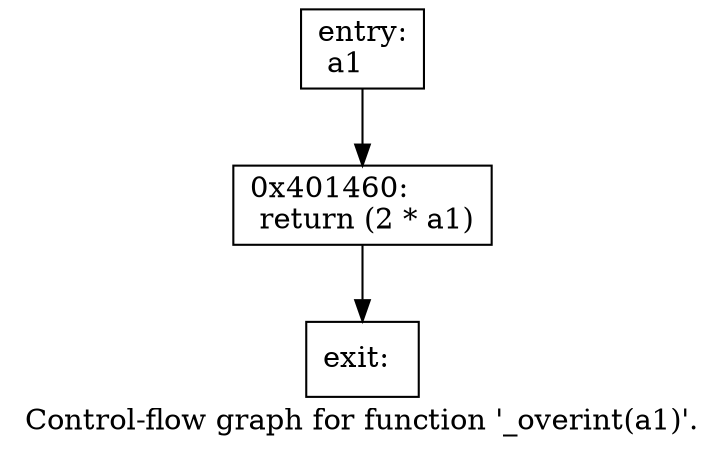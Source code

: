 digraph "Control-flow graph for function '_overint(a1)'." {
  label="Control-flow graph for function '_overint(a1)'.";
  node [shape=record];

  Node06C7A648 [label="{entry:\l  a1\l}"];
  Node06C7A648 -> Node06C7B020;
  Node06C7B020 [label="{0x401460:\l  return (2 * a1)\l}"];
  Node06C7B020 -> Node06C7A7F8;
  Node06C7A7F8 [label="{exit:\l}"];

}
